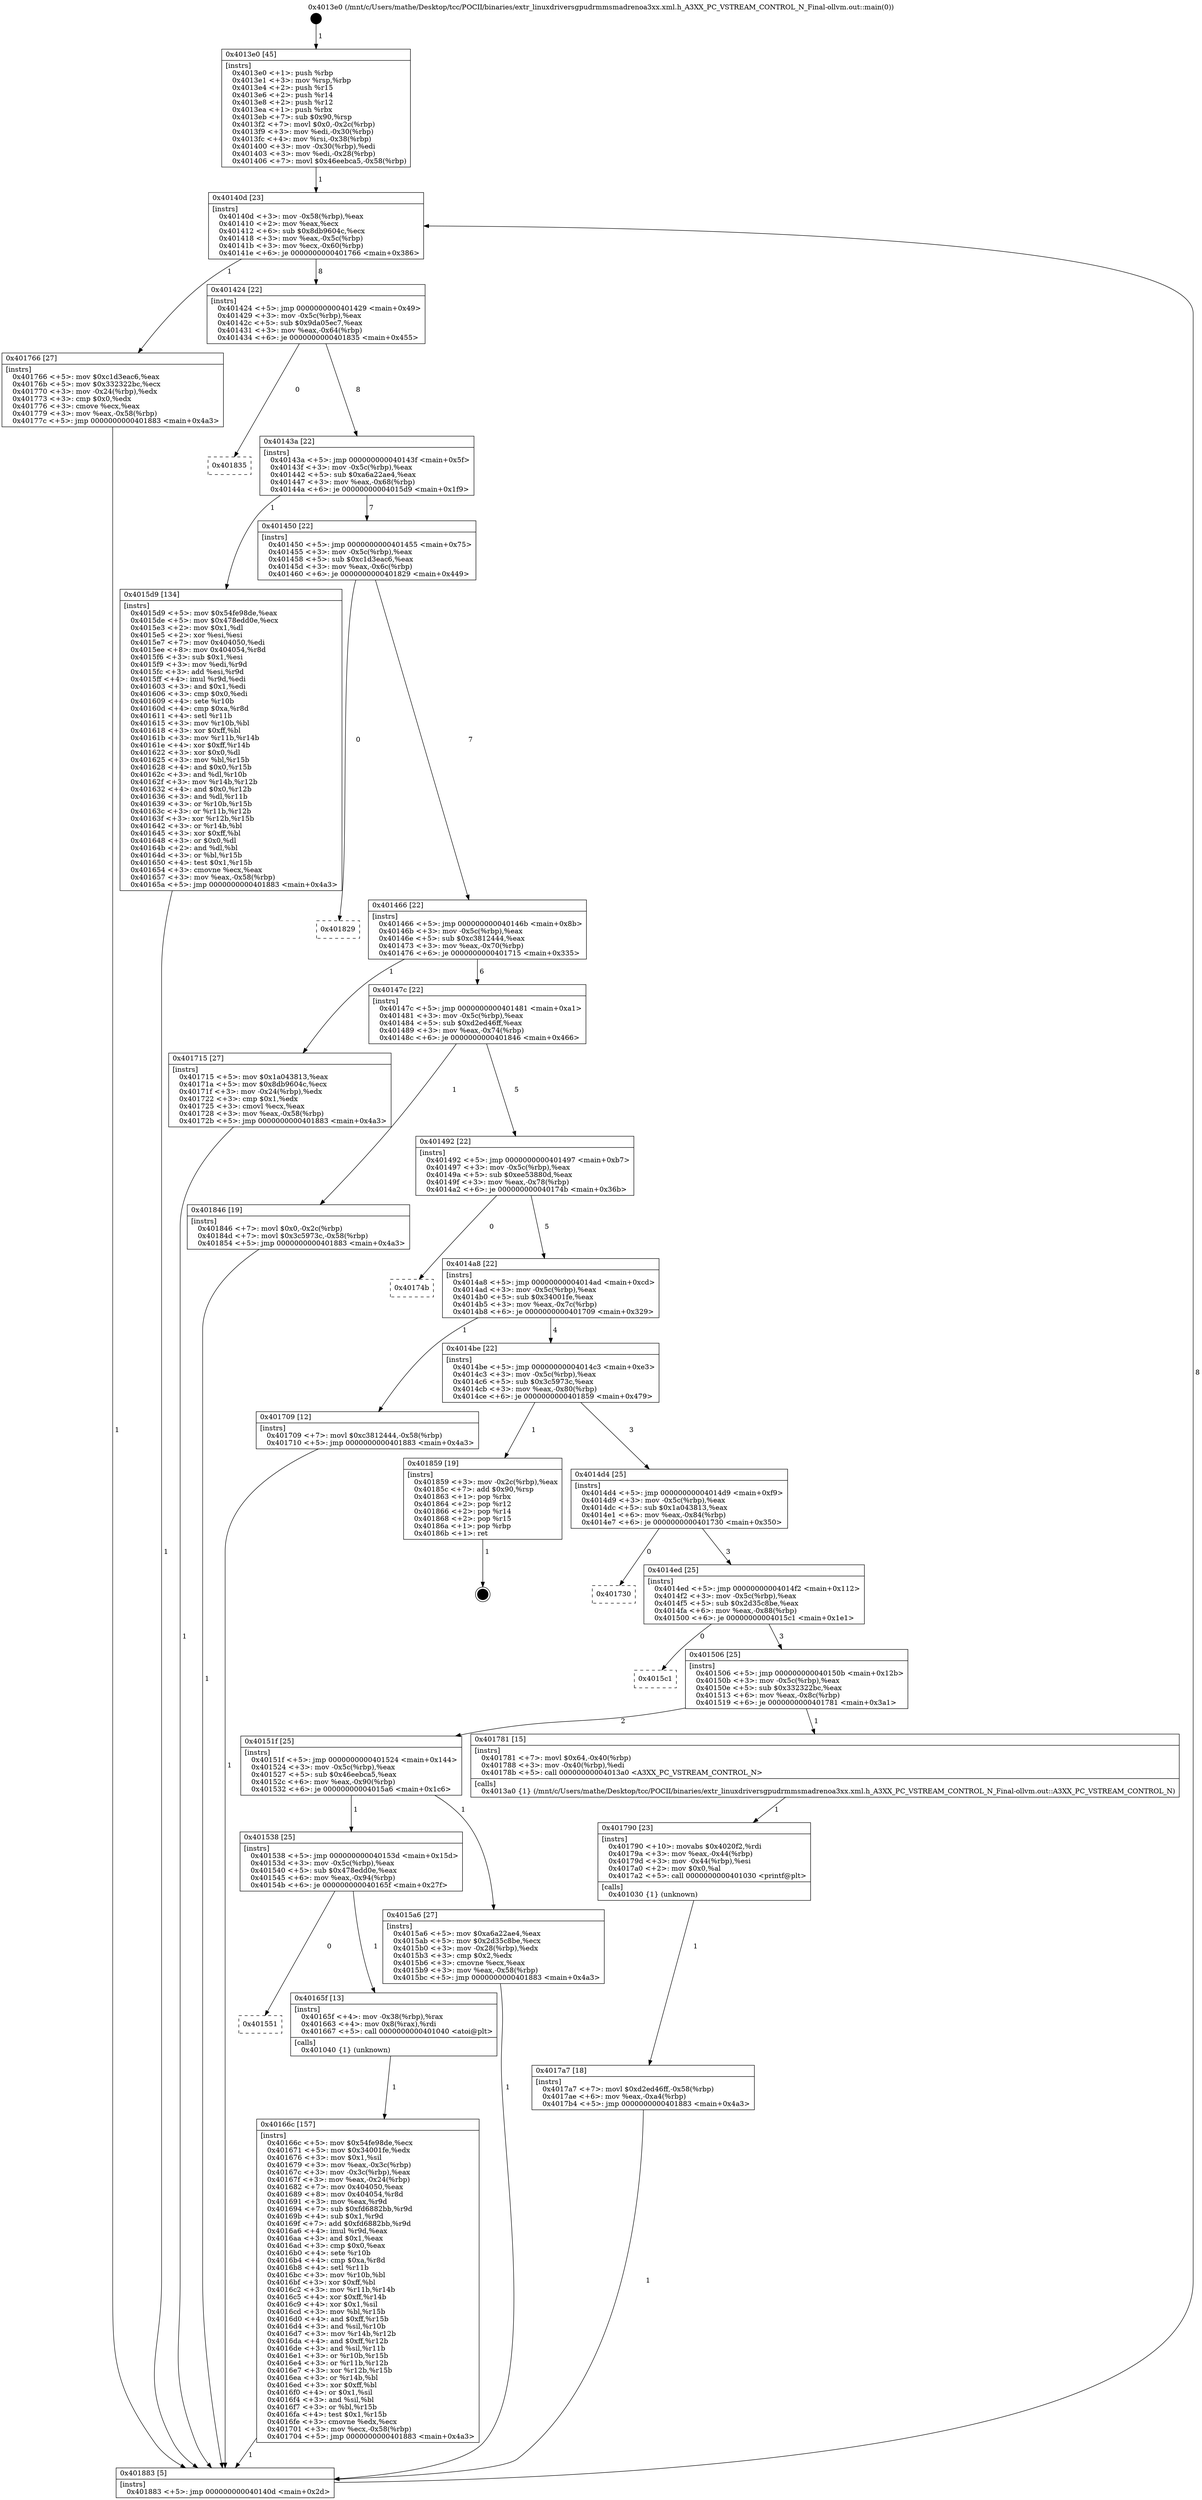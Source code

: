 digraph "0x4013e0" {
  label = "0x4013e0 (/mnt/c/Users/mathe/Desktop/tcc/POCII/binaries/extr_linuxdriversgpudrmmsmadrenoa3xx.xml.h_A3XX_PC_VSTREAM_CONTROL_N_Final-ollvm.out::main(0))"
  labelloc = "t"
  node[shape=record]

  Entry [label="",width=0.3,height=0.3,shape=circle,fillcolor=black,style=filled]
  "0x40140d" [label="{
     0x40140d [23]\l
     | [instrs]\l
     &nbsp;&nbsp;0x40140d \<+3\>: mov -0x58(%rbp),%eax\l
     &nbsp;&nbsp;0x401410 \<+2\>: mov %eax,%ecx\l
     &nbsp;&nbsp;0x401412 \<+6\>: sub $0x8db9604c,%ecx\l
     &nbsp;&nbsp;0x401418 \<+3\>: mov %eax,-0x5c(%rbp)\l
     &nbsp;&nbsp;0x40141b \<+3\>: mov %ecx,-0x60(%rbp)\l
     &nbsp;&nbsp;0x40141e \<+6\>: je 0000000000401766 \<main+0x386\>\l
  }"]
  "0x401766" [label="{
     0x401766 [27]\l
     | [instrs]\l
     &nbsp;&nbsp;0x401766 \<+5\>: mov $0xc1d3eac6,%eax\l
     &nbsp;&nbsp;0x40176b \<+5\>: mov $0x332322bc,%ecx\l
     &nbsp;&nbsp;0x401770 \<+3\>: mov -0x24(%rbp),%edx\l
     &nbsp;&nbsp;0x401773 \<+3\>: cmp $0x0,%edx\l
     &nbsp;&nbsp;0x401776 \<+3\>: cmove %ecx,%eax\l
     &nbsp;&nbsp;0x401779 \<+3\>: mov %eax,-0x58(%rbp)\l
     &nbsp;&nbsp;0x40177c \<+5\>: jmp 0000000000401883 \<main+0x4a3\>\l
  }"]
  "0x401424" [label="{
     0x401424 [22]\l
     | [instrs]\l
     &nbsp;&nbsp;0x401424 \<+5\>: jmp 0000000000401429 \<main+0x49\>\l
     &nbsp;&nbsp;0x401429 \<+3\>: mov -0x5c(%rbp),%eax\l
     &nbsp;&nbsp;0x40142c \<+5\>: sub $0x9da05ec7,%eax\l
     &nbsp;&nbsp;0x401431 \<+3\>: mov %eax,-0x64(%rbp)\l
     &nbsp;&nbsp;0x401434 \<+6\>: je 0000000000401835 \<main+0x455\>\l
  }"]
  Exit [label="",width=0.3,height=0.3,shape=circle,fillcolor=black,style=filled,peripheries=2]
  "0x401835" [label="{
     0x401835\l
  }", style=dashed]
  "0x40143a" [label="{
     0x40143a [22]\l
     | [instrs]\l
     &nbsp;&nbsp;0x40143a \<+5\>: jmp 000000000040143f \<main+0x5f\>\l
     &nbsp;&nbsp;0x40143f \<+3\>: mov -0x5c(%rbp),%eax\l
     &nbsp;&nbsp;0x401442 \<+5\>: sub $0xa6a22ae4,%eax\l
     &nbsp;&nbsp;0x401447 \<+3\>: mov %eax,-0x68(%rbp)\l
     &nbsp;&nbsp;0x40144a \<+6\>: je 00000000004015d9 \<main+0x1f9\>\l
  }"]
  "0x4017a7" [label="{
     0x4017a7 [18]\l
     | [instrs]\l
     &nbsp;&nbsp;0x4017a7 \<+7\>: movl $0xd2ed46ff,-0x58(%rbp)\l
     &nbsp;&nbsp;0x4017ae \<+6\>: mov %eax,-0xa4(%rbp)\l
     &nbsp;&nbsp;0x4017b4 \<+5\>: jmp 0000000000401883 \<main+0x4a3\>\l
  }"]
  "0x4015d9" [label="{
     0x4015d9 [134]\l
     | [instrs]\l
     &nbsp;&nbsp;0x4015d9 \<+5\>: mov $0x54fe98de,%eax\l
     &nbsp;&nbsp;0x4015de \<+5\>: mov $0x478edd0e,%ecx\l
     &nbsp;&nbsp;0x4015e3 \<+2\>: mov $0x1,%dl\l
     &nbsp;&nbsp;0x4015e5 \<+2\>: xor %esi,%esi\l
     &nbsp;&nbsp;0x4015e7 \<+7\>: mov 0x404050,%edi\l
     &nbsp;&nbsp;0x4015ee \<+8\>: mov 0x404054,%r8d\l
     &nbsp;&nbsp;0x4015f6 \<+3\>: sub $0x1,%esi\l
     &nbsp;&nbsp;0x4015f9 \<+3\>: mov %edi,%r9d\l
     &nbsp;&nbsp;0x4015fc \<+3\>: add %esi,%r9d\l
     &nbsp;&nbsp;0x4015ff \<+4\>: imul %r9d,%edi\l
     &nbsp;&nbsp;0x401603 \<+3\>: and $0x1,%edi\l
     &nbsp;&nbsp;0x401606 \<+3\>: cmp $0x0,%edi\l
     &nbsp;&nbsp;0x401609 \<+4\>: sete %r10b\l
     &nbsp;&nbsp;0x40160d \<+4\>: cmp $0xa,%r8d\l
     &nbsp;&nbsp;0x401611 \<+4\>: setl %r11b\l
     &nbsp;&nbsp;0x401615 \<+3\>: mov %r10b,%bl\l
     &nbsp;&nbsp;0x401618 \<+3\>: xor $0xff,%bl\l
     &nbsp;&nbsp;0x40161b \<+3\>: mov %r11b,%r14b\l
     &nbsp;&nbsp;0x40161e \<+4\>: xor $0xff,%r14b\l
     &nbsp;&nbsp;0x401622 \<+3\>: xor $0x0,%dl\l
     &nbsp;&nbsp;0x401625 \<+3\>: mov %bl,%r15b\l
     &nbsp;&nbsp;0x401628 \<+4\>: and $0x0,%r15b\l
     &nbsp;&nbsp;0x40162c \<+3\>: and %dl,%r10b\l
     &nbsp;&nbsp;0x40162f \<+3\>: mov %r14b,%r12b\l
     &nbsp;&nbsp;0x401632 \<+4\>: and $0x0,%r12b\l
     &nbsp;&nbsp;0x401636 \<+3\>: and %dl,%r11b\l
     &nbsp;&nbsp;0x401639 \<+3\>: or %r10b,%r15b\l
     &nbsp;&nbsp;0x40163c \<+3\>: or %r11b,%r12b\l
     &nbsp;&nbsp;0x40163f \<+3\>: xor %r12b,%r15b\l
     &nbsp;&nbsp;0x401642 \<+3\>: or %r14b,%bl\l
     &nbsp;&nbsp;0x401645 \<+3\>: xor $0xff,%bl\l
     &nbsp;&nbsp;0x401648 \<+3\>: or $0x0,%dl\l
     &nbsp;&nbsp;0x40164b \<+2\>: and %dl,%bl\l
     &nbsp;&nbsp;0x40164d \<+3\>: or %bl,%r15b\l
     &nbsp;&nbsp;0x401650 \<+4\>: test $0x1,%r15b\l
     &nbsp;&nbsp;0x401654 \<+3\>: cmovne %ecx,%eax\l
     &nbsp;&nbsp;0x401657 \<+3\>: mov %eax,-0x58(%rbp)\l
     &nbsp;&nbsp;0x40165a \<+5\>: jmp 0000000000401883 \<main+0x4a3\>\l
  }"]
  "0x401450" [label="{
     0x401450 [22]\l
     | [instrs]\l
     &nbsp;&nbsp;0x401450 \<+5\>: jmp 0000000000401455 \<main+0x75\>\l
     &nbsp;&nbsp;0x401455 \<+3\>: mov -0x5c(%rbp),%eax\l
     &nbsp;&nbsp;0x401458 \<+5\>: sub $0xc1d3eac6,%eax\l
     &nbsp;&nbsp;0x40145d \<+3\>: mov %eax,-0x6c(%rbp)\l
     &nbsp;&nbsp;0x401460 \<+6\>: je 0000000000401829 \<main+0x449\>\l
  }"]
  "0x401790" [label="{
     0x401790 [23]\l
     | [instrs]\l
     &nbsp;&nbsp;0x401790 \<+10\>: movabs $0x4020f2,%rdi\l
     &nbsp;&nbsp;0x40179a \<+3\>: mov %eax,-0x44(%rbp)\l
     &nbsp;&nbsp;0x40179d \<+3\>: mov -0x44(%rbp),%esi\l
     &nbsp;&nbsp;0x4017a0 \<+2\>: mov $0x0,%al\l
     &nbsp;&nbsp;0x4017a2 \<+5\>: call 0000000000401030 \<printf@plt\>\l
     | [calls]\l
     &nbsp;&nbsp;0x401030 \{1\} (unknown)\l
  }"]
  "0x401829" [label="{
     0x401829\l
  }", style=dashed]
  "0x401466" [label="{
     0x401466 [22]\l
     | [instrs]\l
     &nbsp;&nbsp;0x401466 \<+5\>: jmp 000000000040146b \<main+0x8b\>\l
     &nbsp;&nbsp;0x40146b \<+3\>: mov -0x5c(%rbp),%eax\l
     &nbsp;&nbsp;0x40146e \<+5\>: sub $0xc3812444,%eax\l
     &nbsp;&nbsp;0x401473 \<+3\>: mov %eax,-0x70(%rbp)\l
     &nbsp;&nbsp;0x401476 \<+6\>: je 0000000000401715 \<main+0x335\>\l
  }"]
  "0x40166c" [label="{
     0x40166c [157]\l
     | [instrs]\l
     &nbsp;&nbsp;0x40166c \<+5\>: mov $0x54fe98de,%ecx\l
     &nbsp;&nbsp;0x401671 \<+5\>: mov $0x34001fe,%edx\l
     &nbsp;&nbsp;0x401676 \<+3\>: mov $0x1,%sil\l
     &nbsp;&nbsp;0x401679 \<+3\>: mov %eax,-0x3c(%rbp)\l
     &nbsp;&nbsp;0x40167c \<+3\>: mov -0x3c(%rbp),%eax\l
     &nbsp;&nbsp;0x40167f \<+3\>: mov %eax,-0x24(%rbp)\l
     &nbsp;&nbsp;0x401682 \<+7\>: mov 0x404050,%eax\l
     &nbsp;&nbsp;0x401689 \<+8\>: mov 0x404054,%r8d\l
     &nbsp;&nbsp;0x401691 \<+3\>: mov %eax,%r9d\l
     &nbsp;&nbsp;0x401694 \<+7\>: sub $0xfd6882bb,%r9d\l
     &nbsp;&nbsp;0x40169b \<+4\>: sub $0x1,%r9d\l
     &nbsp;&nbsp;0x40169f \<+7\>: add $0xfd6882bb,%r9d\l
     &nbsp;&nbsp;0x4016a6 \<+4\>: imul %r9d,%eax\l
     &nbsp;&nbsp;0x4016aa \<+3\>: and $0x1,%eax\l
     &nbsp;&nbsp;0x4016ad \<+3\>: cmp $0x0,%eax\l
     &nbsp;&nbsp;0x4016b0 \<+4\>: sete %r10b\l
     &nbsp;&nbsp;0x4016b4 \<+4\>: cmp $0xa,%r8d\l
     &nbsp;&nbsp;0x4016b8 \<+4\>: setl %r11b\l
     &nbsp;&nbsp;0x4016bc \<+3\>: mov %r10b,%bl\l
     &nbsp;&nbsp;0x4016bf \<+3\>: xor $0xff,%bl\l
     &nbsp;&nbsp;0x4016c2 \<+3\>: mov %r11b,%r14b\l
     &nbsp;&nbsp;0x4016c5 \<+4\>: xor $0xff,%r14b\l
     &nbsp;&nbsp;0x4016c9 \<+4\>: xor $0x1,%sil\l
     &nbsp;&nbsp;0x4016cd \<+3\>: mov %bl,%r15b\l
     &nbsp;&nbsp;0x4016d0 \<+4\>: and $0xff,%r15b\l
     &nbsp;&nbsp;0x4016d4 \<+3\>: and %sil,%r10b\l
     &nbsp;&nbsp;0x4016d7 \<+3\>: mov %r14b,%r12b\l
     &nbsp;&nbsp;0x4016da \<+4\>: and $0xff,%r12b\l
     &nbsp;&nbsp;0x4016de \<+3\>: and %sil,%r11b\l
     &nbsp;&nbsp;0x4016e1 \<+3\>: or %r10b,%r15b\l
     &nbsp;&nbsp;0x4016e4 \<+3\>: or %r11b,%r12b\l
     &nbsp;&nbsp;0x4016e7 \<+3\>: xor %r12b,%r15b\l
     &nbsp;&nbsp;0x4016ea \<+3\>: or %r14b,%bl\l
     &nbsp;&nbsp;0x4016ed \<+3\>: xor $0xff,%bl\l
     &nbsp;&nbsp;0x4016f0 \<+4\>: or $0x1,%sil\l
     &nbsp;&nbsp;0x4016f4 \<+3\>: and %sil,%bl\l
     &nbsp;&nbsp;0x4016f7 \<+3\>: or %bl,%r15b\l
     &nbsp;&nbsp;0x4016fa \<+4\>: test $0x1,%r15b\l
     &nbsp;&nbsp;0x4016fe \<+3\>: cmovne %edx,%ecx\l
     &nbsp;&nbsp;0x401701 \<+3\>: mov %ecx,-0x58(%rbp)\l
     &nbsp;&nbsp;0x401704 \<+5\>: jmp 0000000000401883 \<main+0x4a3\>\l
  }"]
  "0x401715" [label="{
     0x401715 [27]\l
     | [instrs]\l
     &nbsp;&nbsp;0x401715 \<+5\>: mov $0x1a043813,%eax\l
     &nbsp;&nbsp;0x40171a \<+5\>: mov $0x8db9604c,%ecx\l
     &nbsp;&nbsp;0x40171f \<+3\>: mov -0x24(%rbp),%edx\l
     &nbsp;&nbsp;0x401722 \<+3\>: cmp $0x1,%edx\l
     &nbsp;&nbsp;0x401725 \<+3\>: cmovl %ecx,%eax\l
     &nbsp;&nbsp;0x401728 \<+3\>: mov %eax,-0x58(%rbp)\l
     &nbsp;&nbsp;0x40172b \<+5\>: jmp 0000000000401883 \<main+0x4a3\>\l
  }"]
  "0x40147c" [label="{
     0x40147c [22]\l
     | [instrs]\l
     &nbsp;&nbsp;0x40147c \<+5\>: jmp 0000000000401481 \<main+0xa1\>\l
     &nbsp;&nbsp;0x401481 \<+3\>: mov -0x5c(%rbp),%eax\l
     &nbsp;&nbsp;0x401484 \<+5\>: sub $0xd2ed46ff,%eax\l
     &nbsp;&nbsp;0x401489 \<+3\>: mov %eax,-0x74(%rbp)\l
     &nbsp;&nbsp;0x40148c \<+6\>: je 0000000000401846 \<main+0x466\>\l
  }"]
  "0x401551" [label="{
     0x401551\l
  }", style=dashed]
  "0x401846" [label="{
     0x401846 [19]\l
     | [instrs]\l
     &nbsp;&nbsp;0x401846 \<+7\>: movl $0x0,-0x2c(%rbp)\l
     &nbsp;&nbsp;0x40184d \<+7\>: movl $0x3c5973c,-0x58(%rbp)\l
     &nbsp;&nbsp;0x401854 \<+5\>: jmp 0000000000401883 \<main+0x4a3\>\l
  }"]
  "0x401492" [label="{
     0x401492 [22]\l
     | [instrs]\l
     &nbsp;&nbsp;0x401492 \<+5\>: jmp 0000000000401497 \<main+0xb7\>\l
     &nbsp;&nbsp;0x401497 \<+3\>: mov -0x5c(%rbp),%eax\l
     &nbsp;&nbsp;0x40149a \<+5\>: sub $0xee53880d,%eax\l
     &nbsp;&nbsp;0x40149f \<+3\>: mov %eax,-0x78(%rbp)\l
     &nbsp;&nbsp;0x4014a2 \<+6\>: je 000000000040174b \<main+0x36b\>\l
  }"]
  "0x40165f" [label="{
     0x40165f [13]\l
     | [instrs]\l
     &nbsp;&nbsp;0x40165f \<+4\>: mov -0x38(%rbp),%rax\l
     &nbsp;&nbsp;0x401663 \<+4\>: mov 0x8(%rax),%rdi\l
     &nbsp;&nbsp;0x401667 \<+5\>: call 0000000000401040 \<atoi@plt\>\l
     | [calls]\l
     &nbsp;&nbsp;0x401040 \{1\} (unknown)\l
  }"]
  "0x40174b" [label="{
     0x40174b\l
  }", style=dashed]
  "0x4014a8" [label="{
     0x4014a8 [22]\l
     | [instrs]\l
     &nbsp;&nbsp;0x4014a8 \<+5\>: jmp 00000000004014ad \<main+0xcd\>\l
     &nbsp;&nbsp;0x4014ad \<+3\>: mov -0x5c(%rbp),%eax\l
     &nbsp;&nbsp;0x4014b0 \<+5\>: sub $0x34001fe,%eax\l
     &nbsp;&nbsp;0x4014b5 \<+3\>: mov %eax,-0x7c(%rbp)\l
     &nbsp;&nbsp;0x4014b8 \<+6\>: je 0000000000401709 \<main+0x329\>\l
  }"]
  "0x4013e0" [label="{
     0x4013e0 [45]\l
     | [instrs]\l
     &nbsp;&nbsp;0x4013e0 \<+1\>: push %rbp\l
     &nbsp;&nbsp;0x4013e1 \<+3\>: mov %rsp,%rbp\l
     &nbsp;&nbsp;0x4013e4 \<+2\>: push %r15\l
     &nbsp;&nbsp;0x4013e6 \<+2\>: push %r14\l
     &nbsp;&nbsp;0x4013e8 \<+2\>: push %r12\l
     &nbsp;&nbsp;0x4013ea \<+1\>: push %rbx\l
     &nbsp;&nbsp;0x4013eb \<+7\>: sub $0x90,%rsp\l
     &nbsp;&nbsp;0x4013f2 \<+7\>: movl $0x0,-0x2c(%rbp)\l
     &nbsp;&nbsp;0x4013f9 \<+3\>: mov %edi,-0x30(%rbp)\l
     &nbsp;&nbsp;0x4013fc \<+4\>: mov %rsi,-0x38(%rbp)\l
     &nbsp;&nbsp;0x401400 \<+3\>: mov -0x30(%rbp),%edi\l
     &nbsp;&nbsp;0x401403 \<+3\>: mov %edi,-0x28(%rbp)\l
     &nbsp;&nbsp;0x401406 \<+7\>: movl $0x46eebca5,-0x58(%rbp)\l
  }"]
  "0x401709" [label="{
     0x401709 [12]\l
     | [instrs]\l
     &nbsp;&nbsp;0x401709 \<+7\>: movl $0xc3812444,-0x58(%rbp)\l
     &nbsp;&nbsp;0x401710 \<+5\>: jmp 0000000000401883 \<main+0x4a3\>\l
  }"]
  "0x4014be" [label="{
     0x4014be [22]\l
     | [instrs]\l
     &nbsp;&nbsp;0x4014be \<+5\>: jmp 00000000004014c3 \<main+0xe3\>\l
     &nbsp;&nbsp;0x4014c3 \<+3\>: mov -0x5c(%rbp),%eax\l
     &nbsp;&nbsp;0x4014c6 \<+5\>: sub $0x3c5973c,%eax\l
     &nbsp;&nbsp;0x4014cb \<+3\>: mov %eax,-0x80(%rbp)\l
     &nbsp;&nbsp;0x4014ce \<+6\>: je 0000000000401859 \<main+0x479\>\l
  }"]
  "0x401883" [label="{
     0x401883 [5]\l
     | [instrs]\l
     &nbsp;&nbsp;0x401883 \<+5\>: jmp 000000000040140d \<main+0x2d\>\l
  }"]
  "0x401859" [label="{
     0x401859 [19]\l
     | [instrs]\l
     &nbsp;&nbsp;0x401859 \<+3\>: mov -0x2c(%rbp),%eax\l
     &nbsp;&nbsp;0x40185c \<+7\>: add $0x90,%rsp\l
     &nbsp;&nbsp;0x401863 \<+1\>: pop %rbx\l
     &nbsp;&nbsp;0x401864 \<+2\>: pop %r12\l
     &nbsp;&nbsp;0x401866 \<+2\>: pop %r14\l
     &nbsp;&nbsp;0x401868 \<+2\>: pop %r15\l
     &nbsp;&nbsp;0x40186a \<+1\>: pop %rbp\l
     &nbsp;&nbsp;0x40186b \<+1\>: ret\l
  }"]
  "0x4014d4" [label="{
     0x4014d4 [25]\l
     | [instrs]\l
     &nbsp;&nbsp;0x4014d4 \<+5\>: jmp 00000000004014d9 \<main+0xf9\>\l
     &nbsp;&nbsp;0x4014d9 \<+3\>: mov -0x5c(%rbp),%eax\l
     &nbsp;&nbsp;0x4014dc \<+5\>: sub $0x1a043813,%eax\l
     &nbsp;&nbsp;0x4014e1 \<+6\>: mov %eax,-0x84(%rbp)\l
     &nbsp;&nbsp;0x4014e7 \<+6\>: je 0000000000401730 \<main+0x350\>\l
  }"]
  "0x401538" [label="{
     0x401538 [25]\l
     | [instrs]\l
     &nbsp;&nbsp;0x401538 \<+5\>: jmp 000000000040153d \<main+0x15d\>\l
     &nbsp;&nbsp;0x40153d \<+3\>: mov -0x5c(%rbp),%eax\l
     &nbsp;&nbsp;0x401540 \<+5\>: sub $0x478edd0e,%eax\l
     &nbsp;&nbsp;0x401545 \<+6\>: mov %eax,-0x94(%rbp)\l
     &nbsp;&nbsp;0x40154b \<+6\>: je 000000000040165f \<main+0x27f\>\l
  }"]
  "0x401730" [label="{
     0x401730\l
  }", style=dashed]
  "0x4014ed" [label="{
     0x4014ed [25]\l
     | [instrs]\l
     &nbsp;&nbsp;0x4014ed \<+5\>: jmp 00000000004014f2 \<main+0x112\>\l
     &nbsp;&nbsp;0x4014f2 \<+3\>: mov -0x5c(%rbp),%eax\l
     &nbsp;&nbsp;0x4014f5 \<+5\>: sub $0x2d35c8be,%eax\l
     &nbsp;&nbsp;0x4014fa \<+6\>: mov %eax,-0x88(%rbp)\l
     &nbsp;&nbsp;0x401500 \<+6\>: je 00000000004015c1 \<main+0x1e1\>\l
  }"]
  "0x4015a6" [label="{
     0x4015a6 [27]\l
     | [instrs]\l
     &nbsp;&nbsp;0x4015a6 \<+5\>: mov $0xa6a22ae4,%eax\l
     &nbsp;&nbsp;0x4015ab \<+5\>: mov $0x2d35c8be,%ecx\l
     &nbsp;&nbsp;0x4015b0 \<+3\>: mov -0x28(%rbp),%edx\l
     &nbsp;&nbsp;0x4015b3 \<+3\>: cmp $0x2,%edx\l
     &nbsp;&nbsp;0x4015b6 \<+3\>: cmovne %ecx,%eax\l
     &nbsp;&nbsp;0x4015b9 \<+3\>: mov %eax,-0x58(%rbp)\l
     &nbsp;&nbsp;0x4015bc \<+5\>: jmp 0000000000401883 \<main+0x4a3\>\l
  }"]
  "0x4015c1" [label="{
     0x4015c1\l
  }", style=dashed]
  "0x401506" [label="{
     0x401506 [25]\l
     | [instrs]\l
     &nbsp;&nbsp;0x401506 \<+5\>: jmp 000000000040150b \<main+0x12b\>\l
     &nbsp;&nbsp;0x40150b \<+3\>: mov -0x5c(%rbp),%eax\l
     &nbsp;&nbsp;0x40150e \<+5\>: sub $0x332322bc,%eax\l
     &nbsp;&nbsp;0x401513 \<+6\>: mov %eax,-0x8c(%rbp)\l
     &nbsp;&nbsp;0x401519 \<+6\>: je 0000000000401781 \<main+0x3a1\>\l
  }"]
  "0x40151f" [label="{
     0x40151f [25]\l
     | [instrs]\l
     &nbsp;&nbsp;0x40151f \<+5\>: jmp 0000000000401524 \<main+0x144\>\l
     &nbsp;&nbsp;0x401524 \<+3\>: mov -0x5c(%rbp),%eax\l
     &nbsp;&nbsp;0x401527 \<+5\>: sub $0x46eebca5,%eax\l
     &nbsp;&nbsp;0x40152c \<+6\>: mov %eax,-0x90(%rbp)\l
     &nbsp;&nbsp;0x401532 \<+6\>: je 00000000004015a6 \<main+0x1c6\>\l
  }"]
  "0x401781" [label="{
     0x401781 [15]\l
     | [instrs]\l
     &nbsp;&nbsp;0x401781 \<+7\>: movl $0x64,-0x40(%rbp)\l
     &nbsp;&nbsp;0x401788 \<+3\>: mov -0x40(%rbp),%edi\l
     &nbsp;&nbsp;0x40178b \<+5\>: call 00000000004013a0 \<A3XX_PC_VSTREAM_CONTROL_N\>\l
     | [calls]\l
     &nbsp;&nbsp;0x4013a0 \{1\} (/mnt/c/Users/mathe/Desktop/tcc/POCII/binaries/extr_linuxdriversgpudrmmsmadrenoa3xx.xml.h_A3XX_PC_VSTREAM_CONTROL_N_Final-ollvm.out::A3XX_PC_VSTREAM_CONTROL_N)\l
  }"]
  Entry -> "0x4013e0" [label=" 1"]
  "0x40140d" -> "0x401766" [label=" 1"]
  "0x40140d" -> "0x401424" [label=" 8"]
  "0x401859" -> Exit [label=" 1"]
  "0x401424" -> "0x401835" [label=" 0"]
  "0x401424" -> "0x40143a" [label=" 8"]
  "0x401846" -> "0x401883" [label=" 1"]
  "0x40143a" -> "0x4015d9" [label=" 1"]
  "0x40143a" -> "0x401450" [label=" 7"]
  "0x4017a7" -> "0x401883" [label=" 1"]
  "0x401450" -> "0x401829" [label=" 0"]
  "0x401450" -> "0x401466" [label=" 7"]
  "0x401790" -> "0x4017a7" [label=" 1"]
  "0x401466" -> "0x401715" [label=" 1"]
  "0x401466" -> "0x40147c" [label=" 6"]
  "0x401781" -> "0x401790" [label=" 1"]
  "0x40147c" -> "0x401846" [label=" 1"]
  "0x40147c" -> "0x401492" [label=" 5"]
  "0x401766" -> "0x401883" [label=" 1"]
  "0x401492" -> "0x40174b" [label=" 0"]
  "0x401492" -> "0x4014a8" [label=" 5"]
  "0x401715" -> "0x401883" [label=" 1"]
  "0x4014a8" -> "0x401709" [label=" 1"]
  "0x4014a8" -> "0x4014be" [label=" 4"]
  "0x40166c" -> "0x401883" [label=" 1"]
  "0x4014be" -> "0x401859" [label=" 1"]
  "0x4014be" -> "0x4014d4" [label=" 3"]
  "0x40165f" -> "0x40166c" [label=" 1"]
  "0x4014d4" -> "0x401730" [label=" 0"]
  "0x4014d4" -> "0x4014ed" [label=" 3"]
  "0x401538" -> "0x401551" [label=" 0"]
  "0x4014ed" -> "0x4015c1" [label=" 0"]
  "0x4014ed" -> "0x401506" [label=" 3"]
  "0x401538" -> "0x40165f" [label=" 1"]
  "0x401506" -> "0x401781" [label=" 1"]
  "0x401506" -> "0x40151f" [label=" 2"]
  "0x401709" -> "0x401883" [label=" 1"]
  "0x40151f" -> "0x4015a6" [label=" 1"]
  "0x40151f" -> "0x401538" [label=" 1"]
  "0x4015a6" -> "0x401883" [label=" 1"]
  "0x4013e0" -> "0x40140d" [label=" 1"]
  "0x401883" -> "0x40140d" [label=" 8"]
  "0x4015d9" -> "0x401883" [label=" 1"]
}
